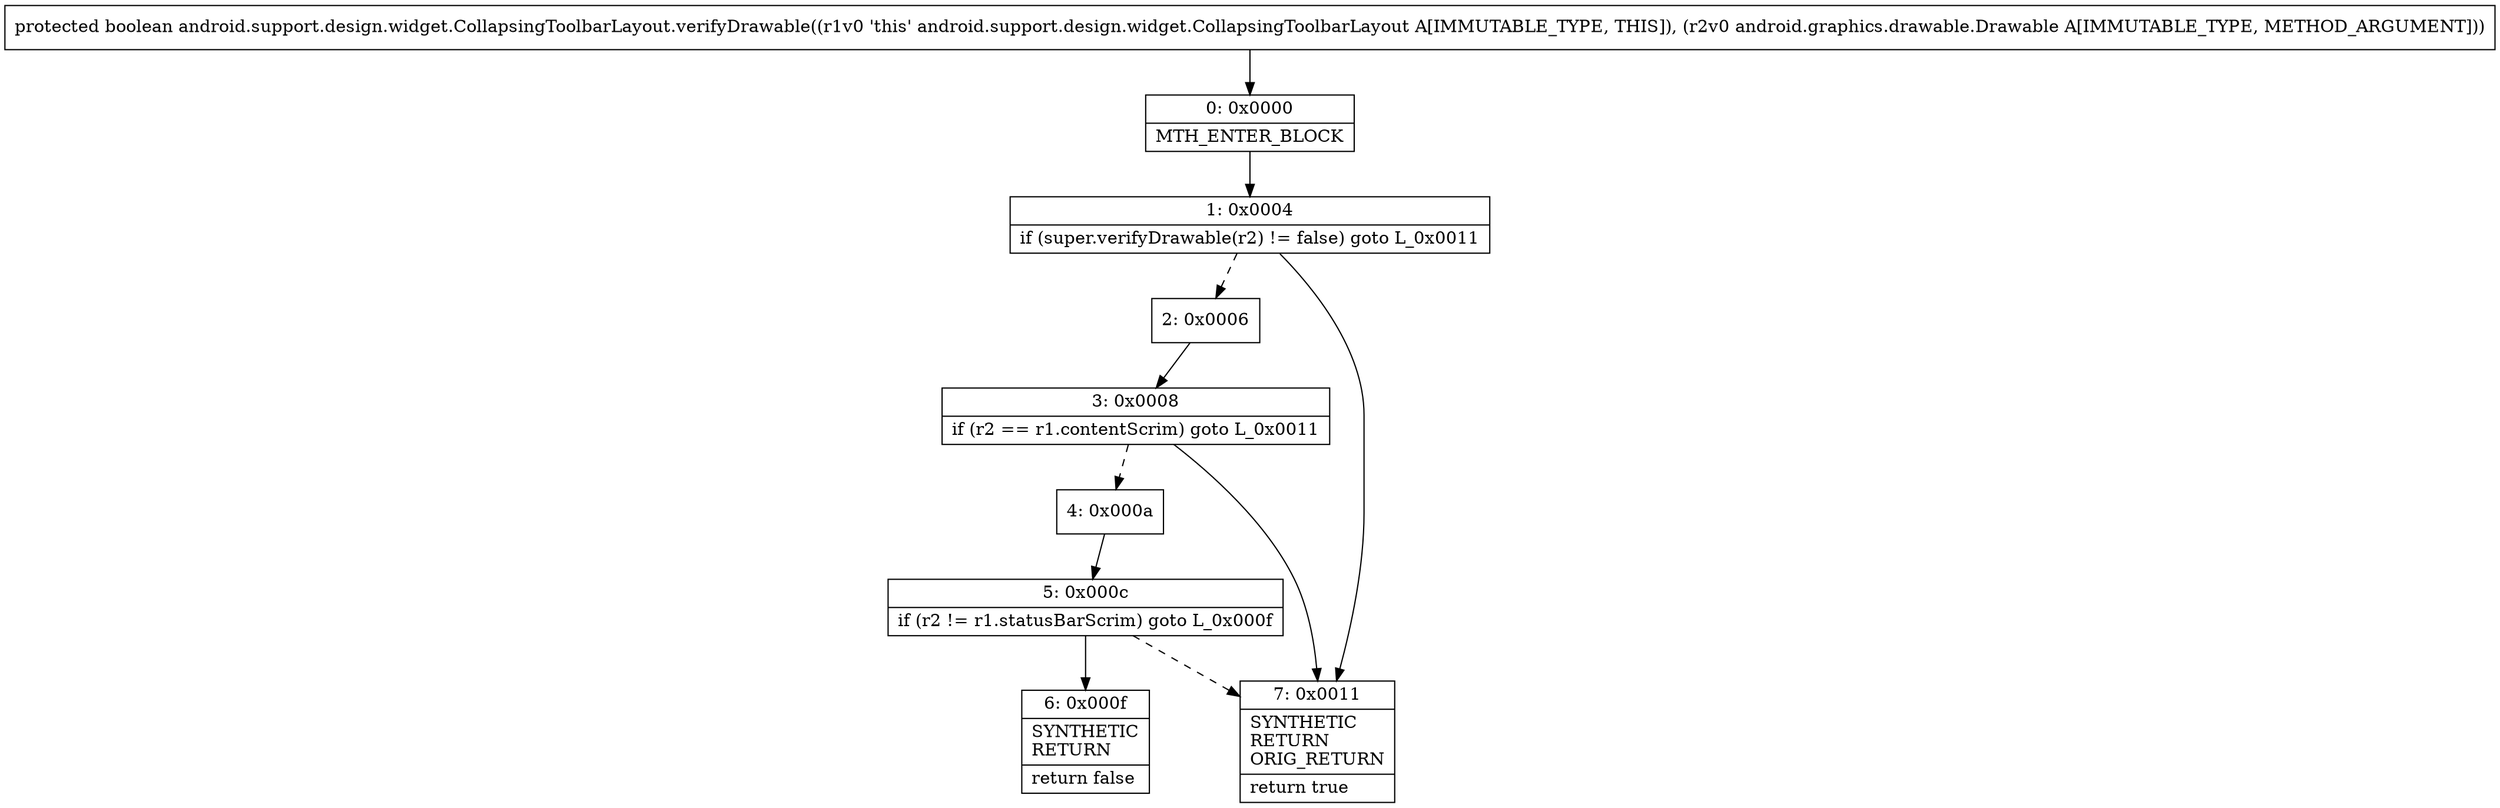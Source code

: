 digraph "CFG forandroid.support.design.widget.CollapsingToolbarLayout.verifyDrawable(Landroid\/graphics\/drawable\/Drawable;)Z" {
Node_0 [shape=record,label="{0\:\ 0x0000|MTH_ENTER_BLOCK\l}"];
Node_1 [shape=record,label="{1\:\ 0x0004|if (super.verifyDrawable(r2) != false) goto L_0x0011\l}"];
Node_2 [shape=record,label="{2\:\ 0x0006}"];
Node_3 [shape=record,label="{3\:\ 0x0008|if (r2 == r1.contentScrim) goto L_0x0011\l}"];
Node_4 [shape=record,label="{4\:\ 0x000a}"];
Node_5 [shape=record,label="{5\:\ 0x000c|if (r2 != r1.statusBarScrim) goto L_0x000f\l}"];
Node_6 [shape=record,label="{6\:\ 0x000f|SYNTHETIC\lRETURN\l|return false\l}"];
Node_7 [shape=record,label="{7\:\ 0x0011|SYNTHETIC\lRETURN\lORIG_RETURN\l|return true\l}"];
MethodNode[shape=record,label="{protected boolean android.support.design.widget.CollapsingToolbarLayout.verifyDrawable((r1v0 'this' android.support.design.widget.CollapsingToolbarLayout A[IMMUTABLE_TYPE, THIS]), (r2v0 android.graphics.drawable.Drawable A[IMMUTABLE_TYPE, METHOD_ARGUMENT])) }"];
MethodNode -> Node_0;
Node_0 -> Node_1;
Node_1 -> Node_2[style=dashed];
Node_1 -> Node_7;
Node_2 -> Node_3;
Node_3 -> Node_4[style=dashed];
Node_3 -> Node_7;
Node_4 -> Node_5;
Node_5 -> Node_6;
Node_5 -> Node_7[style=dashed];
}

